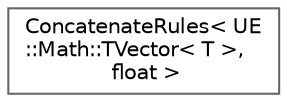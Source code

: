 digraph "Graphical Class Hierarchy"
{
 // INTERACTIVE_SVG=YES
 // LATEX_PDF_SIZE
  bgcolor="transparent";
  edge [fontname=Helvetica,fontsize=10,labelfontname=Helvetica,labelfontsize=10];
  node [fontname=Helvetica,fontsize=10,shape=box,height=0.2,width=0.4];
  rankdir="LR";
  Node0 [id="Node000000",label="ConcatenateRules\< UE\l::Math::TVector\< T \>,\l float \>",height=0.2,width=0.4,color="grey40", fillcolor="white", style="filled",URL="$d7/d4e/structConcatenateRules_3_01UE_1_1Math_1_1TVector_3_01T_01_4_00_01float_01_4.html",tooltip=" "];
}
